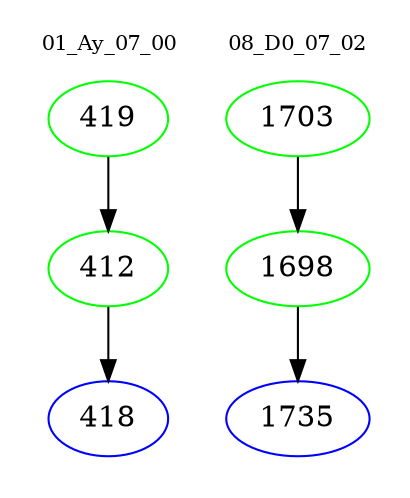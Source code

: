 digraph{
subgraph cluster_0 {
color = white
label = "01_Ay_07_00";
fontsize=10;
T0_419 [label="419", color="green"]
T0_419 -> T0_412 [color="black"]
T0_412 [label="412", color="green"]
T0_412 -> T0_418 [color="black"]
T0_418 [label="418", color="blue"]
}
subgraph cluster_1 {
color = white
label = "08_D0_07_02";
fontsize=10;
T1_1703 [label="1703", color="green"]
T1_1703 -> T1_1698 [color="black"]
T1_1698 [label="1698", color="green"]
T1_1698 -> T1_1735 [color="black"]
T1_1735 [label="1735", color="blue"]
}
}
